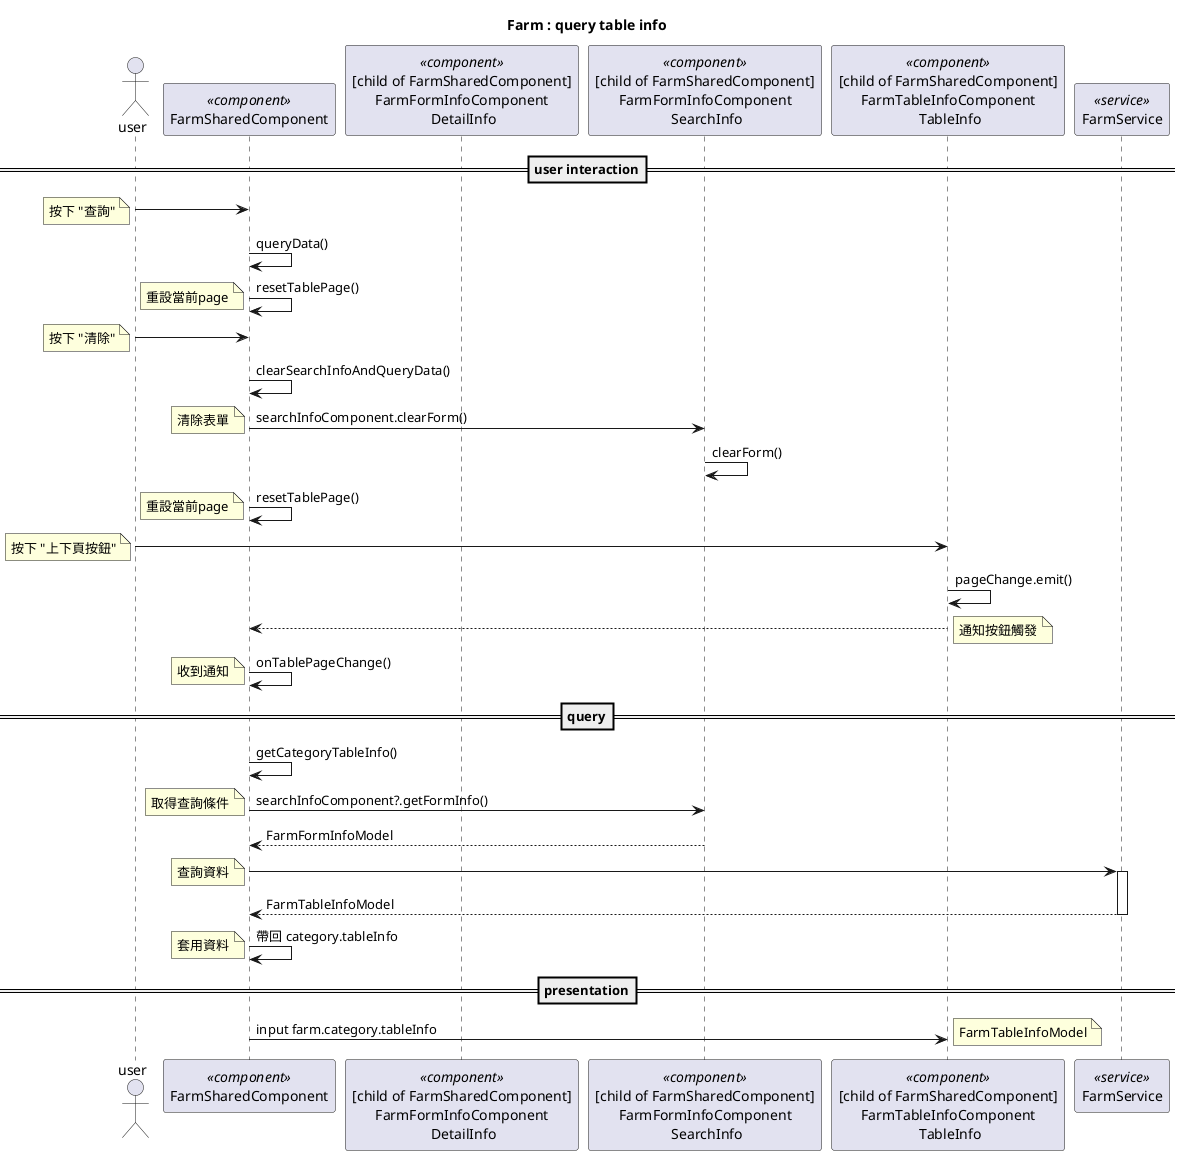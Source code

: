 @startuml
Title Farm : query table info

actor user
participant "FarmSharedComponent" as main << component >>
participant "[child of FarmSharedComponent]\nFarmFormInfoComponent\n DetailInfo" as detailInfo << component >>
participant "[child of FarmSharedComponent]\nFarmFormInfoComponent\n SearchInfo" as searchInfo << component >>
participant "[child of FarmSharedComponent]\nFarmTableInfoComponent\n TableInfo" as tableInfo << component >>
participant "FarmService" as farmService << service >>

==user interaction==
user -> main
note left: 按下 "查詢"
main -> main: queryData()
main -> main: resetTablePage()
note left: 重設當前page

user -> main
note left: 按下 "清除"
main -> main: clearSearchInfoAndQueryData()
main -> searchInfo: searchInfoComponent.clearForm()
note left: 清除表單
searchInfo -> searchInfo: clearForm()
main -> main: resetTablePage()
note left: 重設當前page

user -> tableInfo
note left: 按下 "上下頁按鈕"
tableInfo -> tableInfo: pageChange.emit()
tableInfo --> main
note right: 通知按鈕觸發
main -> main: onTablePageChange()
note left: 收到通知

==query==
main -> main: getCategoryTableInfo()
main -> searchInfo: searchInfoComponent?.getFormInfo()
note left: 取得查詢條件
return FarmFormInfoModel

main -> farmService
note left: 查詢資料
activate farmService
return FarmTableInfoModel

main -> main: 帶回 category.tableInfo
note left: 套用資料

==presentation==

main -> tableInfo: input farm.category.tableInfo
note right: FarmTableInfoModel

@enduml